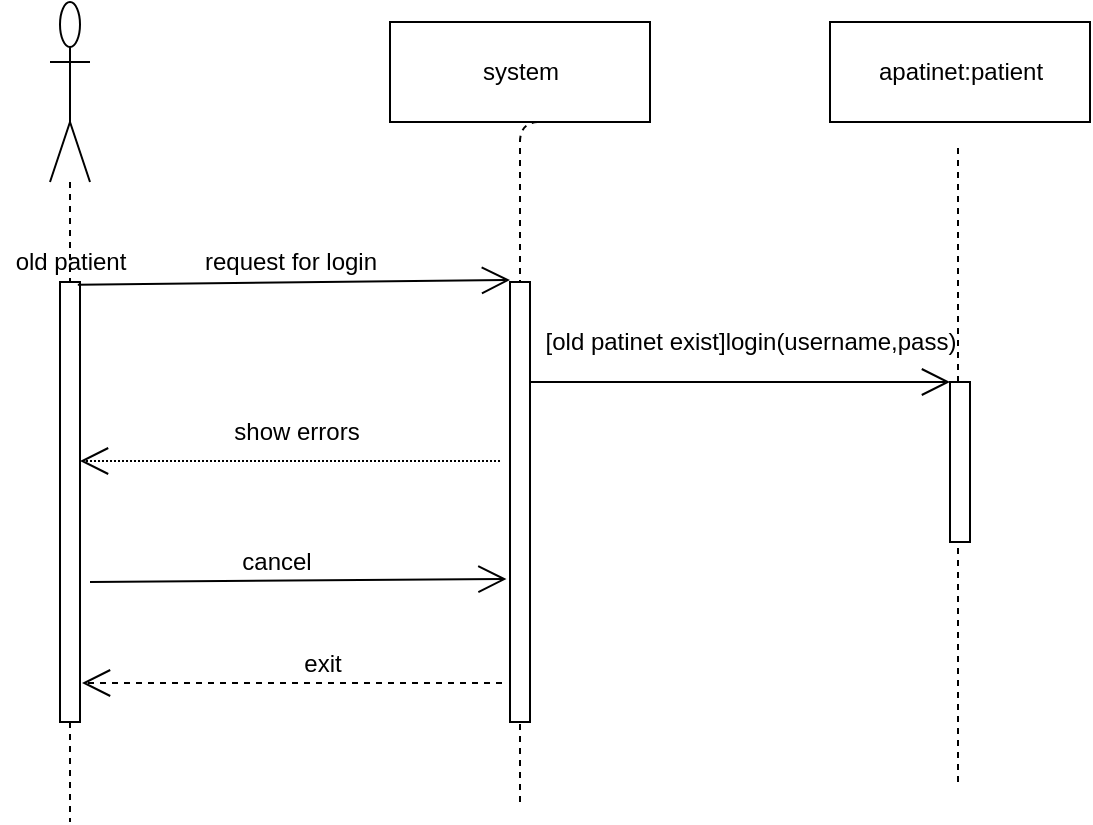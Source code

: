 <mxfile version="12.3.8" type="device" pages="1"><diagram id="Otytks1Z3mwPCr0AHfMi" name="Page-1"><mxGraphModel dx="1097" dy="580" grid="1" gridSize="10" guides="1" tooltips="1" connect="1" arrows="1" fold="1" page="1" pageScale="1" pageWidth="850" pageHeight="1100" math="0" shadow="0"><root><mxCell id="0"/><mxCell id="1" parent="0"/><mxCell id="hXQfYBIxNqEC9NoSrCb3-3" value="" style="shape=umlLifeline;participant=umlActor;perimeter=lifelinePerimeter;whiteSpace=wrap;html=1;container=1;collapsible=0;recursiveResize=0;verticalAlign=top;spacingTop=36;labelBackgroundColor=#ffffff;outlineConnect=0;size=90;" vertex="1" parent="1"><mxGeometry x="110" y="110" width="20" height="410" as="geometry"/></mxCell><mxCell id="hXQfYBIxNqEC9NoSrCb3-4" value="" style="html=1;points=[];perimeter=orthogonalPerimeter;" vertex="1" parent="hXQfYBIxNqEC9NoSrCb3-3"><mxGeometry x="5" y="140" width="10" height="220" as="geometry"/></mxCell><mxCell id="hXQfYBIxNqEC9NoSrCb3-6" value="old patient" style="text;html=1;align=center;verticalAlign=middle;resizable=0;points=[];;autosize=1;" vertex="1" parent="1"><mxGeometry x="85" y="230" width="70" height="20" as="geometry"/></mxCell><mxCell id="hXQfYBIxNqEC9NoSrCb3-9" value="system" style="html=1;" vertex="1" parent="1"><mxGeometry x="280" y="120" width="130" height="50" as="geometry"/></mxCell><mxCell id="hXQfYBIxNqEC9NoSrCb3-11" value="" style="endArrow=none;dashed=1;html=1;entryX=0.75;entryY=1;entryDx=0;entryDy=0;" edge="1" parent="1" target="hXQfYBIxNqEC9NoSrCb3-9"><mxGeometry width="50" height="50" relative="1" as="geometry"><mxPoint x="345" y="510" as="sourcePoint"/><mxPoint x="360" y="280" as="targetPoint"/><Array as="points"><mxPoint x="345" y="170"/></Array></mxGeometry></mxCell><mxCell id="hXQfYBIxNqEC9NoSrCb3-12" value="" style="html=1;points=[];perimeter=orthogonalPerimeter;" vertex="1" parent="1"><mxGeometry x="340" y="250" width="10" height="220" as="geometry"/></mxCell><mxCell id="hXQfYBIxNqEC9NoSrCb3-15" value="" style="endArrow=open;endFill=1;endSize=12;html=1;exitX=0.556;exitY=1.071;exitDx=0;exitDy=0;exitPerimeter=0;" edge="1" parent="1" source="hXQfYBIxNqEC9NoSrCb3-6"><mxGeometry width="160" relative="1" as="geometry"><mxPoint x="140" y="248.5" as="sourcePoint"/><mxPoint x="340" y="249" as="targetPoint"/></mxGeometry></mxCell><mxCell id="hXQfYBIxNqEC9NoSrCb3-16" value="request for login" style="text;html=1;align=center;verticalAlign=middle;resizable=0;points=[];;autosize=1;" vertex="1" parent="1"><mxGeometry x="180" y="230" width="100" height="20" as="geometry"/></mxCell><mxCell id="hXQfYBIxNqEC9NoSrCb3-17" value="apatinet:patient" style="html=1;" vertex="1" parent="1"><mxGeometry x="500" y="120" width="130" height="50" as="geometry"/></mxCell><mxCell id="hXQfYBIxNqEC9NoSrCb3-19" value="" style="endArrow=none;dashed=1;html=1;" edge="1" parent="1" source="hXQfYBIxNqEC9NoSrCb3-30"><mxGeometry width="50" height="50" relative="1" as="geometry"><mxPoint x="564" y="500" as="sourcePoint"/><mxPoint x="564" y="180" as="targetPoint"/></mxGeometry></mxCell><mxCell id="hXQfYBIxNqEC9NoSrCb3-20" value="" style="endArrow=open;endFill=1;endSize=12;html=1;" edge="1" parent="1"><mxGeometry width="160" relative="1" as="geometry"><mxPoint x="350" y="300" as="sourcePoint"/><mxPoint x="560" y="300" as="targetPoint"/></mxGeometry></mxCell><mxCell id="hXQfYBIxNqEC9NoSrCb3-21" value="[old patinet exist]login(username,pass)" style="text;html=1;align=center;verticalAlign=middle;resizable=0;points=[];;autosize=1;" vertex="1" parent="1"><mxGeometry x="350" y="270" width="220" height="20" as="geometry"/></mxCell><mxCell id="hXQfYBIxNqEC9NoSrCb3-27" value="show errors" style="text;html=1;align=center;verticalAlign=middle;resizable=0;points=[];;autosize=1;" vertex="1" parent="1"><mxGeometry x="192.5" y="315" width="80" height="20" as="geometry"/></mxCell><mxCell id="hXQfYBIxNqEC9NoSrCb3-29" value="" style="endArrow=open;endFill=1;endSize=12;html=1;dashed=1;dashPattern=1 1;" edge="1" parent="1"><mxGeometry width="160" relative="1" as="geometry"><mxPoint x="335" y="339.5" as="sourcePoint"/><mxPoint x="125" y="339.5" as="targetPoint"/></mxGeometry></mxCell><mxCell id="hXQfYBIxNqEC9NoSrCb3-30" value="" style="html=1;points=[];perimeter=orthogonalPerimeter;" vertex="1" parent="1"><mxGeometry x="560" y="300" width="10" height="80" as="geometry"/></mxCell><mxCell id="hXQfYBIxNqEC9NoSrCb3-31" value="" style="endArrow=none;dashed=1;html=1;" edge="1" parent="1" target="hXQfYBIxNqEC9NoSrCb3-30"><mxGeometry width="50" height="50" relative="1" as="geometry"><mxPoint x="564.0" y="500" as="sourcePoint"/><mxPoint x="564.0" y="180" as="targetPoint"/></mxGeometry></mxCell><mxCell id="hXQfYBIxNqEC9NoSrCb3-32" value="" style="endArrow=open;endFill=1;endSize=12;html=1;entryX=-0.176;entryY=0.675;entryDx=0;entryDy=0;entryPerimeter=0;" edge="1" parent="1" target="hXQfYBIxNqEC9NoSrCb3-12"><mxGeometry width="160" relative="1" as="geometry"><mxPoint x="130" y="400" as="sourcePoint"/><mxPoint x="290" y="400" as="targetPoint"/></mxGeometry></mxCell><mxCell id="hXQfYBIxNqEC9NoSrCb3-33" value="cancel" style="text;html=1;align=center;verticalAlign=middle;resizable=0;points=[];;autosize=1;" vertex="1" parent="1"><mxGeometry x="198" y="380" width="50" height="20" as="geometry"/></mxCell><mxCell id="hXQfYBIxNqEC9NoSrCb3-34" value="" style="endArrow=open;endFill=1;endSize=12;html=1;dashed=1;" edge="1" parent="1"><mxGeometry width="160" relative="1" as="geometry"><mxPoint x="336" y="450.5" as="sourcePoint"/><mxPoint x="126" y="450.5" as="targetPoint"/></mxGeometry></mxCell><mxCell id="hXQfYBIxNqEC9NoSrCb3-36" value="exit" style="text;html=1;align=center;verticalAlign=middle;resizable=0;points=[];;autosize=1;" vertex="1" parent="1"><mxGeometry x="231" y="431" width="30" height="20" as="geometry"/></mxCell></root></mxGraphModel></diagram></mxfile>